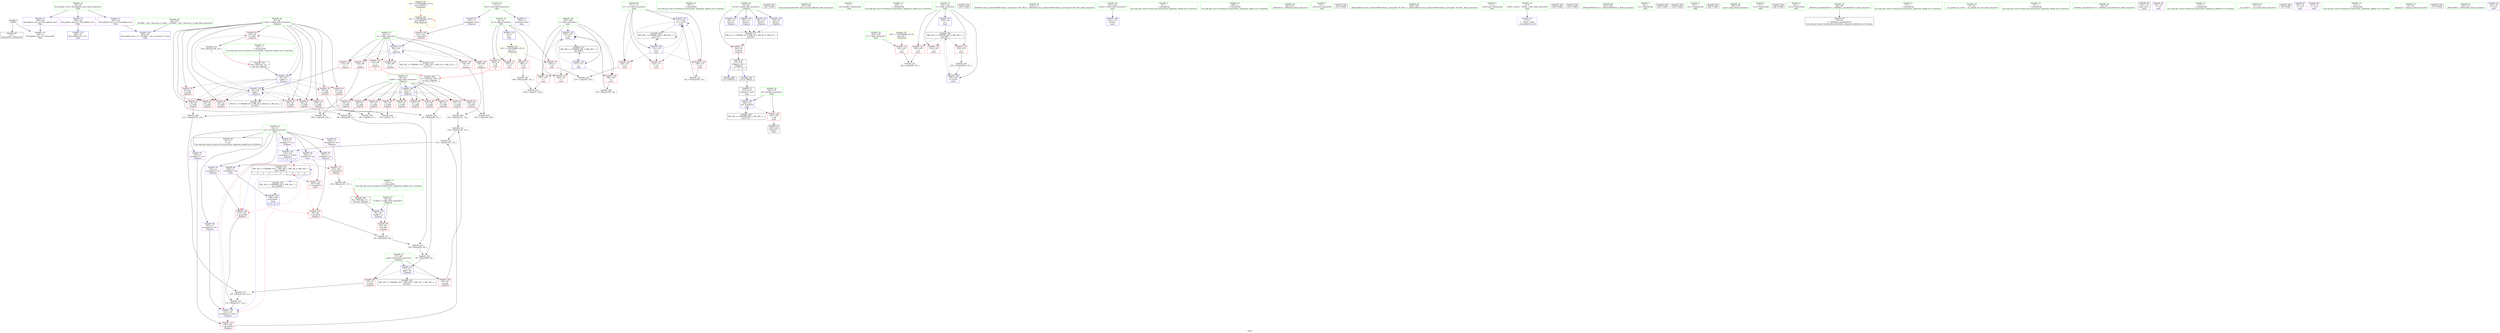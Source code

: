 digraph "SVFG" {
	label="SVFG";

	Node0x55d9a4ad8ac0 [shape=record,color=grey,label="{NodeID: 0\nNullPtr}"];
	Node0x55d9a4ad8ac0 -> Node0x55d9a4af7950[style=solid];
	Node0x55d9a4ad8ac0 -> Node0x55d9a4afcb30[style=solid];
	Node0x55d9a4af7210 [shape=record,color=red,label="{NodeID: 97\n131\<--63\n\<--r.addr\n_Z2goxxx\n}"];
	Node0x55d9a4af7210 -> Node0x55d9a4b02180[style=solid];
	Node0x55d9a4af4c30 [shape=record,color=green,label="{NodeID: 14\n201\<--1\n\<--dummyObj\nCan only get source location for instruction, argument, global var or function.}"];
	Node0x55d9a4af6d50 [shape=record,color=red,label="{NodeID: 111\n145\<--144\n\<--arrayidx19\n_Z2goxxx\n}"];
	Node0x55d9a4af6d50 -> Node0x55d9a4b02000[style=solid];
	Node0x55d9a4af5770 [shape=record,color=green,label="{NodeID: 28\n59\<--60\nretval\<--retval_field_insensitive\n_Z2goxxx\n}"];
	Node0x55d9a4af5770 -> Node0x55d9a4af9200[style=solid];
	Node0x55d9a4af5770 -> Node0x55d9a4afcea0[style=solid];
	Node0x55d9a4af5770 -> Node0x55d9a4afd110[style=solid];
	Node0x55d9a4af5770 -> Node0x55d9a4afd380[style=solid];
	Node0x55d9a4af5770 -> Node0x55d9a4afd520[style=solid];
	Node0x55d9a4b1faa0 [shape=record,color=black,label="{NodeID: 291\n184 = PHI()\n}"];
	Node0x55d9a4b02480 [shape=record,color=grey,label="{NodeID: 208\n197 = Binary(196, 141, )\n}"];
	Node0x55d9a4b02480 -> Node0x55d9a4afd860[style=solid];
	Node0x55d9a4afc930 [shape=record,color=blue,label="{NodeID: 125\n282\<--27\nllvm.global_ctors_0\<--\nGlob }"];
	Node0x55d9a4af6330 [shape=record,color=green,label="{NodeID: 42\n203\<--204\nllvm.memset.p0i8.i64\<--llvm.memset.p0i8.i64_field_insensitive\n}"];
	Node0x55d9a4b03980 [shape=record,color=grey,label="{NodeID: 222\n76 = cmp(74, 75, )\n}"];
	Node0x55d9a4afd520 [shape=record,color=blue,label="{NodeID: 139\n59\<--79\nretval\<--\n_Z2goxxx\n}"];
	Node0x55d9a4afd520 -> Node0x55d9a4b0c940[style=dashed];
	Node0x55d9a4af8060 [shape=record,color=purple,label="{NodeID: 56\n101\<--11\narrayidx4\<--best\n_Z2goxxx\n}"];
	Node0x55d9a4af8060 -> Node0x55d9a4af6ae0[style=solid];
	Node0x55d9a4af8bc0 [shape=record,color=purple,label="{NodeID: 70\n282\<--26\nllvm.global_ctors_0\<--llvm.global_ctors\nGlob }"];
	Node0x55d9a4af8bc0 -> Node0x55d9a4afc930[style=solid];
	Node0x55d9a4af97b0 [shape=record,color=red,label="{NodeID: 84\n120\<--61\n\<--l.addr\n_Z2goxxx\n}"];
	Node0x55d9a4af97b0 -> Node0x55d9a4b02600[style=solid];
	Node0x55d9a4adc770 [shape=record,color=green,label="{NodeID: 1\n7\<--1\n__dso_handle\<--dummyObj\nGlob }"];
	Node0x55d9a4af72e0 [shape=record,color=red,label="{NodeID: 98\n84\<--65\n\<--h.addr\n_Z2goxxx\n}"];
	Node0x55d9a4af72e0 -> Node0x55d9a4b03200[style=solid];
	Node0x55d9a4af4cc0 [shape=record,color=green,label="{NodeID: 15\n202\<--1\n\<--dummyObj\nCan only get source location for instruction, argument, global var or function.}"];
	Node0x55d9a4af6e20 [shape=record,color=red,label="{NodeID: 112\n181\<--163\n\<--T\nmain\n}"];
	Node0x55d9a4af6e20 -> Node0x55d9a4b03800[style=solid];
	Node0x55d9a4af5840 [shape=record,color=green,label="{NodeID: 29\n61\<--62\nl.addr\<--l.addr_field_insensitive\n_Z2goxxx\n}"];
	Node0x55d9a4af5840 -> Node0x55d9a4af92d0[style=solid];
	Node0x55d9a4af5840 -> Node0x55d9a4af93a0[style=solid];
	Node0x55d9a4af5840 -> Node0x55d9a4af9470[style=solid];
	Node0x55d9a4af5840 -> Node0x55d9a4af9540[style=solid];
	Node0x55d9a4af5840 -> Node0x55d9a4af9610[style=solid];
	Node0x55d9a4af5840 -> Node0x55d9a4af96e0[style=solid];
	Node0x55d9a4af5840 -> Node0x55d9a4af97b0[style=solid];
	Node0x55d9a4af5840 -> Node0x55d9a4af9880[style=solid];
	Node0x55d9a4af5840 -> Node0x55d9a4af9950[style=solid];
	Node0x55d9a4af5840 -> Node0x55d9a4af9a20[style=solid];
	Node0x55d9a4af5840 -> Node0x55d9a4afcc30[style=solid];
	Node0x55d9a4af5840 -> Node0x55d9a4afd450[style=solid];
	Node0x55d9a4b1fb70 [shape=record,color=black,label="{NodeID: 292\n194 = PHI()\n}"];
	Node0x55d9a4b02600 [shape=record,color=grey,label="{NodeID: 209\n121 = Binary(119, 120, )\n}"];
	Node0x55d9a4b02600 -> Node0x55d9a4b02f00[style=solid];
	Node0x55d9a4afca30 [shape=record,color=blue,label="{NodeID: 126\n283\<--28\nllvm.global_ctors_1\<--_GLOBAL__sub_I_marcina_2_0.cpp\nGlob }"];
	Node0x55d9a4af6430 [shape=record,color=green,label="{NodeID: 43\n216\<--217\n_ZStlsISt11char_traitsIcEERSt13basic_ostreamIcT_ES5_PKc\<--_ZStlsISt11char_traitsIcEERSt13basic_ostreamIcT_ES5_PKc_field_insensitive\n}"];
	Node0x55d9a4b03b00 [shape=record,color=grey,label="{NodeID: 223\n190 = cmp(187, 189, )\n}"];
	Node0x55d9a4afd5f0 [shape=record,color=blue,label="{NodeID: 140\n161\<--174\nretval\<--\nmain\n}"];
	Node0x55d9a4af8130 [shape=record,color=purple,label="{NodeID: 57\n193\<--11\narrayidx\<--best\nmain\n}"];
	Node0x55d9a4af8cc0 [shape=record,color=purple,label="{NodeID: 71\n283\<--26\nllvm.global_ctors_1\<--llvm.global_ctors\nGlob }"];
	Node0x55d9a4af8cc0 -> Node0x55d9a4afca30[style=solid];
	Node0x55d9a4af9880 [shape=record,color=red,label="{NodeID: 85\n124\<--61\n\<--l.addr\n_Z2goxxx\n}"];
	Node0x55d9a4ad9280 [shape=record,color=green,label="{NodeID: 2\n9\<--1\n\<--dummyObj\nCan only get source location for instruction, argument, global var or function.}"];
	Node0x55d9a4af73b0 [shape=record,color=red,label="{NodeID: 99\n118\<--67\n\<--spad\n_Z2goxxx\n}"];
	Node0x55d9a4af73b0 -> Node0x55d9a4b02f00[style=solid];
	Node0x55d9a4af4d50 [shape=record,color=green,label="{NodeID: 16\n208\<--1\n\<--dummyObj\nCan only get source location for instruction, argument, global var or function.}"];
	Node0x55d9a4af6ef0 [shape=record,color=red,label="{NodeID: 113\n180\<--165\n\<--t\nmain\n}"];
	Node0x55d9a4af6ef0 -> Node0x55d9a4b03800[style=solid];
	Node0x55d9a4af5910 [shape=record,color=green,label="{NodeID: 30\n63\<--64\nr.addr\<--r.addr_field_insensitive\n_Z2goxxx\n}"];
	Node0x55d9a4af5910 -> Node0x55d9a4af9af0[style=solid];
	Node0x55d9a4af5910 -> Node0x55d9a4af9bc0[style=solid];
	Node0x55d9a4af5910 -> Node0x55d9a4af9c90[style=solid];
	Node0x55d9a4af5910 -> Node0x55d9a4af9d60[style=solid];
	Node0x55d9a4af5910 -> Node0x55d9a4af9e30[style=solid];
	Node0x55d9a4af5910 -> Node0x55d9a4af9f00[style=solid];
	Node0x55d9a4af5910 -> Node0x55d9a4af9fd0[style=solid];
	Node0x55d9a4af5910 -> Node0x55d9a4afa0a0[style=solid];
	Node0x55d9a4af5910 -> Node0x55d9a4af7140[style=solid];
	Node0x55d9a4af5910 -> Node0x55d9a4af7210[style=solid];
	Node0x55d9a4af5910 -> Node0x55d9a4afcd00[style=solid];
	Node0x55d9a4b1fc70 [shape=record,color=black,label="{NodeID: 293\n210 = PHI(55, )\n}"];
	Node0x55d9a4b1fc70 -> Node0x55d9a4af7df0[style=solid];
	Node0x55d9a4b02780 [shape=record,color=grey,label="{NodeID: 210\n134 = Binary(130, 133, )\n}"];
	Node0x55d9a4b02780 -> Node0x55d9a4b02900[style=solid];
	Node0x55d9a4afcb30 [shape=record,color=blue, style = dotted,label="{NodeID: 127\n284\<--3\nllvm.global_ctors_2\<--dummyVal\nGlob }"];
	Node0x55d9a4af6530 [shape=record,color=green,label="{NodeID: 44\n220\<--221\n_ZNSolsEx\<--_ZNSolsEx_field_insensitive\n}"];
	Node0x55d9a4b03c80 [shape=record,color=grey,label="{NodeID: 224\n110 = cmp(108, 109, )\n}"];
	Node0x55d9a4afd6c0 [shape=record,color=blue,label="{NodeID: 141\n165\<--141\nt\<--\nmain\n}"];
	Node0x55d9a4afd6c0 -> Node0x55d9a4b0b040[style=dashed];
	Node0x55d9a4af8200 [shape=record,color=purple,label="{NodeID: 58\n82\<--13\narrayidx\<--res\n_Z2goxxx\n}"];
	Node0x55d9a4af8200 -> Node0x55d9a4af6a10[style=solid];
	Node0x55d9a4af8dc0 [shape=record,color=purple,label="{NodeID: 72\n284\<--26\nllvm.global_ctors_2\<--llvm.global_ctors\nGlob }"];
	Node0x55d9a4af8dc0 -> Node0x55d9a4afcb30[style=solid];
	Node0x55d9a4af9950 [shape=record,color=red,label="{NodeID: 86\n139\<--61\n\<--l.addr\n_Z2goxxx\n}"];
	Node0x55d9a4af9950 -> Node0x55d9a4b03080[style=solid];
	Node0x55d9a4ad91c0 [shape=record,color=green,label="{NodeID: 3\n16\<--1\n_ZSt3cin\<--dummyObj\nGlob }"];
	Node0x55d9a4af7480 [shape=record,color=red,label="{NodeID: 100\n130\<--67\n\<--spad\n_Z2goxxx\n}"];
	Node0x55d9a4af7480 -> Node0x55d9a4b02780[style=solid];
	Node0x55d9a4af4e20 [shape=record,color=green,label="{NodeID: 17\n211\<--1\n\<--dummyObj\nCan only get source location for instruction, argument, global var or function.|{<s0>8}}"];
	Node0x55d9a4af4e20:s0 -> Node0x55d9a4b1f070[style=solid,color=red];
	Node0x55d9a4af6fc0 [shape=record,color=red,label="{NodeID: 114\n218\<--165\n\<--t\nmain\n}"];
	Node0x55d9a4af59e0 [shape=record,color=green,label="{NodeID: 31\n65\<--66\nh.addr\<--h.addr_field_insensitive\n_Z2goxxx\n}"];
	Node0x55d9a4af59e0 -> Node0x55d9a4af72e0[style=solid];
	Node0x55d9a4af59e0 -> Node0x55d9a4afcdd0[style=solid];
	Node0x55d9a4b1ff90 [shape=record,color=black,label="{NodeID: 294\n215 = PHI()\n}"];
	Node0x55d9a4b02900 [shape=record,color=grey,label="{NodeID: 211\n135 = Binary(129, 134, )\n}"];
	Node0x55d9a4b02900 -> Node0x55d9a4afd2b0[style=solid];
	Node0x55d9a4afcc30 [shape=record,color=blue,label="{NodeID: 128\n61\<--56\nl.addr\<--l\n_Z2goxxx\n}"];
	Node0x55d9a4afcc30 -> Node0x55d9a4af92d0[style=dashed];
	Node0x55d9a4afcc30 -> Node0x55d9a4af93a0[style=dashed];
	Node0x55d9a4afcc30 -> Node0x55d9a4af9470[style=dashed];
	Node0x55d9a4afcc30 -> Node0x55d9a4af9540[style=dashed];
	Node0x55d9a4afcc30 -> Node0x55d9a4af9610[style=dashed];
	Node0x55d9a4afcc30 -> Node0x55d9a4af96e0[style=dashed];
	Node0x55d9a4afcc30 -> Node0x55d9a4af97b0[style=dashed];
	Node0x55d9a4afcc30 -> Node0x55d9a4af9880[style=dashed];
	Node0x55d9a4afcc30 -> Node0x55d9a4af9950[style=dashed];
	Node0x55d9a4afcc30 -> Node0x55d9a4af9a20[style=dashed];
	Node0x55d9a4afcc30 -> Node0x55d9a4afd450[style=dashed];
	Node0x55d9a4afcc30 -> Node0x55d9a4b0ce40[style=dashed];
	Node0x55d9a4af6630 [shape=record,color=green,label="{NodeID: 45\n249\<--250\n_ZSt4endlIcSt11char_traitsIcEERSt13basic_ostreamIT_T0_ES6_\<--_ZSt4endlIcSt11char_traitsIcEERSt13basic_ostreamIT_T0_ES6__field_insensitive\n}"];
	Node0x55d9a4afd790 [shape=record,color=blue,label="{NodeID: 142\n167\<--141\ni\<--\nmain\n}"];
	Node0x55d9a4afd790 -> Node0x55d9a4afc220[style=dashed];
	Node0x55d9a4afd790 -> Node0x55d9a4afc2b0[style=dashed];
	Node0x55d9a4afd790 -> Node0x55d9a4afc380[style=dashed];
	Node0x55d9a4afd790 -> Node0x55d9a4afd860[style=dashed];
	Node0x55d9a4afd790 -> Node0x55d9a4b0b540[style=dashed];
	Node0x55d9a4af82d0 [shape=record,color=purple,label="{NodeID: 59\n116\<--13\narrayidx9\<--res\n_Z2goxxx\n}"];
	Node0x55d9a4af82d0 -> Node0x55d9a4af6bb0[style=solid];
	Node0x55d9a4af8ec0 [shape=record,color=red,label="{NodeID: 73\n188\<--8\n\<--N\nmain\n}"];
	Node0x55d9a4af8ec0 -> Node0x55d9a4b02300[style=solid];
	Node0x55d9a4b11840 [shape=record,color=yellow,style=double,label="{NodeID: 253\n14V_1 = ENCHI(MR_14V_0)\npts\{120000 \}\nFun[main]|{<s0>8}}"];
	Node0x55d9a4b11840:s0 -> Node0x55d9a4b10ac0[style=dashed,color=red];
	Node0x55d9a4af9a20 [shape=record,color=red,label="{NodeID: 87\n143\<--61\n\<--l.addr\n_Z2goxxx\n}"];
	Node0x55d9a4ad90d0 [shape=record,color=green,label="{NodeID: 4\n17\<--1\n_ZSt4cout\<--dummyObj\nGlob }"];
	Node0x55d9a4af7550 [shape=record,color=red,label="{NodeID: 101\n104\<--69\n\<--x\n_Z2goxxx\n}"];
	Node0x55d9a4af7550 -> Node0x55d9a4b03380[style=solid];
	Node0x55d9a4af4ef0 [shape=record,color=green,label="{NodeID: 18\n4\<--6\n_ZStL8__ioinit\<--_ZStL8__ioinit_field_insensitive\nGlob }"];
	Node0x55d9a4af4ef0 -> Node0x55d9a4af7f90[style=solid];
	Node0x55d9a4b1e870 [shape=record,color=black,label="{NodeID: 281\n236 = PHI()\n}"];
	Node0x55d9a4afc190 [shape=record,color=red,label="{NodeID: 115\n254\<--165\n\<--t\nmain\n}"];
	Node0x55d9a4afc190 -> Node0x55d9a4afb060[style=solid];
	Node0x55d9a4af5ab0 [shape=record,color=green,label="{NodeID: 32\n67\<--68\nspad\<--spad_field_insensitive\n_Z2goxxx\n}"];
	Node0x55d9a4af5ab0 -> Node0x55d9a4af73b0[style=solid];
	Node0x55d9a4af5ab0 -> Node0x55d9a4af7480[style=solid];
	Node0x55d9a4af5ab0 -> Node0x55d9a4afcf70[style=solid];
	Node0x55d9a4b20060 [shape=record,color=black,label="{NodeID: 295\n219 = PHI()\n}"];
	Node0x55d9a4b02a80 [shape=record,color=grey,label="{NodeID: 212\n89 = Binary(85, 88, )\n}"];
	Node0x55d9a4b02a80 -> Node0x55d9a4afaee0[style=solid];
	Node0x55d9a4afcd00 [shape=record,color=blue,label="{NodeID: 129\n63\<--57\nr.addr\<--r\n_Z2goxxx\n}"];
	Node0x55d9a4afcd00 -> Node0x55d9a4af9af0[style=dashed];
	Node0x55d9a4afcd00 -> Node0x55d9a4af9bc0[style=dashed];
	Node0x55d9a4afcd00 -> Node0x55d9a4af9c90[style=dashed];
	Node0x55d9a4afcd00 -> Node0x55d9a4af9d60[style=dashed];
	Node0x55d9a4afcd00 -> Node0x55d9a4af9e30[style=dashed];
	Node0x55d9a4afcd00 -> Node0x55d9a4af9f00[style=dashed];
	Node0x55d9a4afcd00 -> Node0x55d9a4af9fd0[style=dashed];
	Node0x55d9a4afcd00 -> Node0x55d9a4afa0a0[style=dashed];
	Node0x55d9a4afcd00 -> Node0x55d9a4af7140[style=dashed];
	Node0x55d9a4afcd00 -> Node0x55d9a4af7210[style=dashed];
	Node0x55d9a4af6730 [shape=record,color=green,label="{NodeID: 46\n251\<--252\n_ZNSolsEPFRSoS_E\<--_ZNSolsEPFRSoS_E_field_insensitive\n}"];
	Node0x55d9a4b0b040 [shape=record,color=black,label="{NodeID: 226\nMR_24V_3 = PHI(MR_24V_4, MR_24V_2, )\npts\{166 \}\n}"];
	Node0x55d9a4b0b040 -> Node0x55d9a4af6ef0[style=dashed];
	Node0x55d9a4b0b040 -> Node0x55d9a4af6fc0[style=dashed];
	Node0x55d9a4b0b040 -> Node0x55d9a4afc190[style=dashed];
	Node0x55d9a4b0b040 -> Node0x55d9a4afdc70[style=dashed];
	Node0x55d9a4afd860 [shape=record,color=blue,label="{NodeID: 143\n167\<--197\ni\<--inc\nmain\n}"];
	Node0x55d9a4afd860 -> Node0x55d9a4afc220[style=dashed];
	Node0x55d9a4afd860 -> Node0x55d9a4afc2b0[style=dashed];
	Node0x55d9a4afd860 -> Node0x55d9a4afc380[style=dashed];
	Node0x55d9a4afd860 -> Node0x55d9a4afd860[style=dashed];
	Node0x55d9a4afd860 -> Node0x55d9a4b0b540[style=dashed];
	Node0x55d9a4af83a0 [shape=record,color=purple,label="{NodeID: 60\n125\<--13\narrayidx12\<--res\n_Z2goxxx\n}"];
	Node0x55d9a4af83a0 -> Node0x55d9a4afd1e0[style=solid];
	Node0x55d9a4af8f90 [shape=record,color=red,label="{NodeID: 74\n205\<--8\n\<--N\nmain\n}"];
	Node0x55d9a4af9af0 [shape=record,color=red,label="{NodeID: 88\n74\<--63\n\<--r.addr\n_Z2goxxx\n}"];
	Node0x55d9a4af9af0 -> Node0x55d9a4b03980[style=solid];
	Node0x55d9a4aef0f0 [shape=record,color=green,label="{NodeID: 5\n18\<--1\n.str\<--dummyObj\nGlob }"];
	Node0x55d9a4af7620 [shape=record,color=red,label="{NodeID: 102\n108\<--69\n\<--x\n_Z2goxxx\n}"];
	Node0x55d9a4af7620 -> Node0x55d9a4b03c80[style=solid];
	Node0x55d9a4af4fc0 [shape=record,color=green,label="{NodeID: 19\n8\<--10\nN\<--N_field_insensitive\nGlob }"];
	Node0x55d9a4af4fc0 -> Node0x55d9a4af8ec0[style=solid];
	Node0x55d9a4af4fc0 -> Node0x55d9a4af8f90[style=solid];
	Node0x55d9a4af4fc0 -> Node0x55d9a4af9060[style=solid];
	Node0x55d9a4af4fc0 -> Node0x55d9a4af9130[style=solid];
	Node0x55d9a4af4fc0 -> Node0x55d9a4afc860[style=solid];
	Node0x55d9a4b1e9d0 [shape=record,color=black,label="{NodeID: 282\n238 = PHI()\n}"];
	Node0x55d9a4afc220 [shape=record,color=red,label="{NodeID: 116\n187\<--167\n\<--i\nmain\n}"];
	Node0x55d9a4afc220 -> Node0x55d9a4b03b00[style=solid];
	Node0x55d9a4af5b80 [shape=record,color=green,label="{NodeID: 33\n69\<--70\nx\<--x_field_insensitive\n_Z2goxxx\n}"];
	Node0x55d9a4af5b80 -> Node0x55d9a4af7550[style=solid];
	Node0x55d9a4af5b80 -> Node0x55d9a4af7620[style=solid];
	Node0x55d9a4af5b80 -> Node0x55d9a4af76f0[style=solid];
	Node0x55d9a4af5b80 -> Node0x55d9a4af77c0[style=solid];
	Node0x55d9a4af5b80 -> Node0x55d9a4af7890[style=solid];
	Node0x55d9a4af5b80 -> Node0x55d9a4af6940[style=solid];
	Node0x55d9a4af5b80 -> Node0x55d9a4afd040[style=solid];
	Node0x55d9a4b20130 [shape=record,color=black,label="{NodeID: 296\n223 = PHI()\n}"];
	Node0x55d9a4b02c00 [shape=record,color=grey,label="{NodeID: 213\n123 = Binary(117, 122, )\n}"];
	Node0x55d9a4b02c00 -> Node0x55d9a4afd1e0[style=solid];
	Node0x55d9a4afcdd0 [shape=record,color=blue,label="{NodeID: 130\n65\<--58\nh.addr\<--h\n_Z2goxxx\n}"];
	Node0x55d9a4afcdd0 -> Node0x55d9a4af72e0[style=dashed];
	Node0x55d9a4af6830 [shape=record,color=green,label="{NodeID: 47\n28\<--278\n_GLOBAL__sub_I_marcina_2_0.cpp\<--_GLOBAL__sub_I_marcina_2_0.cpp_field_insensitive\n}"];
	Node0x55d9a4af6830 -> Node0x55d9a4afca30[style=solid];
	Node0x55d9a4b0b540 [shape=record,color=black,label="{NodeID: 227\nMR_26V_2 = PHI(MR_26V_4, MR_26V_1, )\npts\{168 \}\n}"];
	Node0x55d9a4b0b540 -> Node0x55d9a4afd790[style=dashed];
	Node0x55d9a4afd930 [shape=record,color=blue,label="{NodeID: 144\n206\<--208\narrayidx6\<--\nmain\n|{<s0>8|<s1>8|<s2>8|<s3>8}}"];
	Node0x55d9a4afd930:s0 -> Node0x55d9a4af6a10[style=dashed,color=red];
	Node0x55d9a4afd930:s1 -> Node0x55d9a4af6bb0[style=dashed,color=red];
	Node0x55d9a4afd930:s2 -> Node0x55d9a4afd1e0[style=dashed,color=red];
	Node0x55d9a4afd930:s3 -> Node0x55d9a4b0dd40[style=dashed,color=red];
	Node0x55d9a4af8470 [shape=record,color=purple,label="{NodeID: 61\n128\<--13\narrayidx13\<--res\n_Z2goxxx\n}"];
	Node0x55d9a4af8470 -> Node0x55d9a4af6c80[style=solid];
	Node0x55d9a4af9060 [shape=record,color=red,label="{NodeID: 75\n209\<--8\n\<--N\nmain\n|{<s0>8}}"];
	Node0x55d9a4af9060:s0 -> Node0x55d9a4b1eef0[style=solid,color=red];
	Node0x55d9a4b11a00 [shape=record,color=yellow,style=double,label="{NodeID: 255\n18V_1 = ENCHI(MR_18V_0)\npts\{10 \}\nFun[main]}"];
	Node0x55d9a4b11a00 -> Node0x55d9a4af8ec0[style=dashed];
	Node0x55d9a4b11a00 -> Node0x55d9a4af8f90[style=dashed];
	Node0x55d9a4b11a00 -> Node0x55d9a4af9060[style=dashed];
	Node0x55d9a4b11a00 -> Node0x55d9a4af9130[style=dashed];
	Node0x55d9a4af9bc0 [shape=record,color=red,label="{NodeID: 89\n81\<--63\n\<--r.addr\n_Z2goxxx\n}"];
	Node0x55d9a4ad8d90 [shape=record,color=green,label="{NodeID: 6\n20\<--1\n.str.1\<--dummyObj\nGlob }"];
	Node0x55d9a4af76f0 [shape=record,color=red,label="{NodeID: 103\n132\<--69\n\<--x\n_Z2goxxx\n}"];
	Node0x55d9a4af76f0 -> Node0x55d9a4b02180[style=solid];
	Node0x55d9a4af5090 [shape=record,color=green,label="{NodeID: 20\n11\<--12\nbest\<--best_field_insensitive\nGlob }"];
	Node0x55d9a4af5090 -> Node0x55d9a4af8060[style=solid];
	Node0x55d9a4af5090 -> Node0x55d9a4af8130[style=solid];
	Node0x55d9a4b1eaa0 [shape=record,color=black,label="{NodeID: 283\n246 = PHI()\n}"];
	Node0x55d9a4afc2b0 [shape=record,color=red,label="{NodeID: 117\n192\<--167\n\<--i\nmain\n}"];
	Node0x55d9a4af5c50 [shape=record,color=green,label="{NodeID: 34\n158\<--159\nmain\<--main_field_insensitive\n}"];
	Node0x55d9a4b02d80 [shape=record,color=grey,label="{NodeID: 214\n92 = Binary(90, 91, )\n}"];
	Node0x55d9a4b02d80 -> Node0x55d9a4afaee0[style=solid];
	Node0x55d9a4afcea0 [shape=record,color=blue,label="{NodeID: 131\n59\<--79\nretval\<--\n_Z2goxxx\n}"];
	Node0x55d9a4afcea0 -> Node0x55d9a4b0c940[style=dashed];
	Node0x55d9a4af7950 [shape=record,color=black,label="{NodeID: 48\n2\<--3\ndummyVal\<--dummyVal\n}"];
	Node0x55d9a4b0ba40 [shape=record,color=black,label="{NodeID: 228\nMR_28V_2 = PHI(MR_28V_3, MR_28V_1, )\npts\{170 \}\n}"];
	Node0x55d9a4b0ba40 -> Node0x55d9a4afda00[style=dashed];
	Node0x55d9a4afda00 [shape=record,color=blue,label="{NodeID: 145\n169\<--212\nok\<--frombool\nmain\n}"];
	Node0x55d9a4afda00 -> Node0x55d9a4afc450[style=dashed];
	Node0x55d9a4afda00 -> Node0x55d9a4b0ba40[style=dashed];
	Node0x55d9a4af8540 [shape=record,color=purple,label="{NodeID: 62\n137\<--13\narrayidx17\<--res\n_Z2goxxx\n}"];
	Node0x55d9a4af8540 -> Node0x55d9a4afd2b0[style=solid];
	Node0x55d9a4af9130 [shape=record,color=red,label="{NodeID: 76\n230\<--8\n\<--N\nmain\n}"];
	Node0x55d9a4af9130 -> Node0x55d9a4b03680[style=solid];
	Node0x55d9a4af9c90 [shape=record,color=red,label="{NodeID: 90\n86\<--63\n\<--r.addr\n_Z2goxxx\n}"];
	Node0x55d9a4af9c90 -> Node0x55d9a4b01e80[style=solid];
	Node0x55d9a4ad8f80 [shape=record,color=green,label="{NodeID: 7\n22\<--1\n.str.2\<--dummyObj\nGlob }"];
	Node0x55d9a4af77c0 [shape=record,color=red,label="{NodeID: 104\n136\<--69\n\<--x\n_Z2goxxx\n}"];
	Node0x55d9a4af5160 [shape=record,color=green,label="{NodeID: 21\n13\<--15\nres\<--res_field_insensitive\nGlob }"];
	Node0x55d9a4af5160 -> Node0x55d9a4af7a50[style=solid];
	Node0x55d9a4af5160 -> Node0x55d9a4af8200[style=solid];
	Node0x55d9a4af5160 -> Node0x55d9a4af82d0[style=solid];
	Node0x55d9a4af5160 -> Node0x55d9a4af83a0[style=solid];
	Node0x55d9a4af5160 -> Node0x55d9a4af8470[style=solid];
	Node0x55d9a4af5160 -> Node0x55d9a4af8540[style=solid];
	Node0x55d9a4af5160 -> Node0x55d9a4af8610[style=solid];
	Node0x55d9a4af5160 -> Node0x55d9a4af86e0[style=solid];
	Node0x55d9a4af5160 -> Node0x55d9a4af87b0[style=solid];
	Node0x55d9a4b1eb70 [shape=record,color=black,label="{NodeID: 284\n248 = PHI()\n}"];
	Node0x55d9a4afad60 [shape=record,color=grey,label="{NodeID: 201\n241 = Binary(240, 141, )\n}"];
	Node0x55d9a4afad60 -> Node0x55d9a4afdba0[style=solid];
	Node0x55d9a4afc380 [shape=record,color=red,label="{NodeID: 118\n196\<--167\n\<--i\nmain\n}"];
	Node0x55d9a4afc380 -> Node0x55d9a4b02480[style=solid];
	Node0x55d9a4af5d50 [shape=record,color=green,label="{NodeID: 35\n161\<--162\nretval\<--retval_field_insensitive\nmain\n}"];
	Node0x55d9a4af5d50 -> Node0x55d9a4afd5f0[style=solid];
	Node0x55d9a4b02f00 [shape=record,color=grey,label="{NodeID: 215\n122 = Binary(118, 121, )\n}"];
	Node0x55d9a4b02f00 -> Node0x55d9a4b02c00[style=solid];
	Node0x55d9a4afcf70 [shape=record,color=blue,label="{NodeID: 132\n67\<--93\nspad\<--div\n_Z2goxxx\n}"];
	Node0x55d9a4afcf70 -> Node0x55d9a4af73b0[style=dashed];
	Node0x55d9a4afcf70 -> Node0x55d9a4af7480[style=dashed];
	Node0x55d9a4afcf70 -> Node0x55d9a4b0d340[style=dashed];
	Node0x55d9a4af7a50 [shape=record,color=black,label="{NodeID: 49\n14\<--13\n\<--res\nCan only get source location for instruction, argument, global var or function.}"];
	Node0x55d9a4b0bf40 [shape=record,color=black,label="{NodeID: 229\nMR_30V_2 = PHI(MR_30V_6, MR_30V_1, )\npts\{172 \}\n}"];
	Node0x55d9a4b0bf40 -> Node0x55d9a4afdad0[style=dashed];
	Node0x55d9a4b0bf40 -> Node0x55d9a4b0bf40[style=dashed];
	Node0x55d9a4afdad0 [shape=record,color=blue,label="{NodeID: 146\n171\<--141\ni11\<--\nmain\n}"];
	Node0x55d9a4afdad0 -> Node0x55d9a4afc520[style=dashed];
	Node0x55d9a4afdad0 -> Node0x55d9a4afc5f0[style=dashed];
	Node0x55d9a4afdad0 -> Node0x55d9a4afc6c0[style=dashed];
	Node0x55d9a4afdad0 -> Node0x55d9a4afdba0[style=dashed];
	Node0x55d9a4afdad0 -> Node0x55d9a4b0bf40[style=dashed];
	Node0x55d9a4af8610 [shape=record,color=purple,label="{NodeID: 63\n144\<--13\narrayidx19\<--res\n_Z2goxxx\n}"];
	Node0x55d9a4af8610 -> Node0x55d9a4af6d50[style=solid];
	Node0x55d9a4af9200 [shape=record,color=red,label="{NodeID: 77\n156\<--59\n\<--retval\n_Z2goxxx\n}"];
	Node0x55d9a4af9200 -> Node0x55d9a4af7c50[style=solid];
	Node0x55d9a4b11bf0 [shape=record,color=yellow,style=double,label="{NodeID: 257\n22V_1 = ENCHI(MR_22V_0)\npts\{164 \}\nFun[main]}"];
	Node0x55d9a4b11bf0 -> Node0x55d9a4af6e20[style=dashed];
	Node0x55d9a4af9d60 [shape=record,color=red,label="{NodeID: 91\n90\<--63\n\<--r.addr\n_Z2goxxx\n}"];
	Node0x55d9a4af9d60 -> Node0x55d9a4b02d80[style=solid];
	Node0x55d9a4af0240 [shape=record,color=green,label="{NodeID: 8\n24\<--1\n.str.3\<--dummyObj\nGlob }"];
	Node0x55d9a4af7890 [shape=record,color=red,label="{NodeID: 105\n142\<--69\n\<--x\n_Z2goxxx\n|{<s0>3}}"];
	Node0x55d9a4af7890:s0 -> Node0x55d9a4b1eef0[style=solid,color=red];
	Node0x55d9a4af5230 [shape=record,color=green,label="{NodeID: 22\n26\<--30\nllvm.global_ctors\<--llvm.global_ctors_field_insensitive\nGlob }"];
	Node0x55d9a4af5230 -> Node0x55d9a4af8bc0[style=solid];
	Node0x55d9a4af5230 -> Node0x55d9a4af8cc0[style=solid];
	Node0x55d9a4af5230 -> Node0x55d9a4af8dc0[style=solid];
	Node0x55d9a4b1ec70 [shape=record,color=black,label="{NodeID: 285\n56 = PHI(140, 141, )\n0th arg _Z2goxxx }"];
	Node0x55d9a4b1ec70 -> Node0x55d9a4afcc30[style=solid];
	Node0x55d9a4afaee0 [shape=record,color=grey,label="{NodeID: 202\n93 = Binary(89, 92, )\n}"];
	Node0x55d9a4afaee0 -> Node0x55d9a4afcf70[style=solid];
	Node0x55d9a4afc450 [shape=record,color=red,label="{NodeID: 119\n224\<--169\n\<--ok\nmain\n}"];
	Node0x55d9a4afc450 -> Node0x55d9a4af7ec0[style=solid];
	Node0x55d9a4af5e20 [shape=record,color=green,label="{NodeID: 36\n163\<--164\nT\<--T_field_insensitive\nmain\n}"];
	Node0x55d9a4af5e20 -> Node0x55d9a4af6e20[style=solid];
	Node0x55d9a4b03080 [shape=record,color=grey,label="{NodeID: 216\n140 = Binary(139, 141, )\n|{<s0>3}}"];
	Node0x55d9a4b03080:s0 -> Node0x55d9a4b1ec70[style=solid,color=red];
	Node0x55d9a4afd040 [shape=record,color=blue,label="{NodeID: 133\n69\<--102\nx\<--\n_Z2goxxx\n}"];
	Node0x55d9a4afd040 -> Node0x55d9a4af7550[style=dashed];
	Node0x55d9a4afd040 -> Node0x55d9a4af7620[style=dashed];
	Node0x55d9a4afd040 -> Node0x55d9a4af76f0[style=dashed];
	Node0x55d9a4afd040 -> Node0x55d9a4af77c0[style=dashed];
	Node0x55d9a4afd040 -> Node0x55d9a4af7890[style=dashed];
	Node0x55d9a4afd040 -> Node0x55d9a4af6940[style=dashed];
	Node0x55d9a4afd040 -> Node0x55d9a4afd040[style=dashed];
	Node0x55d9a4afd040 -> Node0x55d9a4b0d840[style=dashed];
	Node0x55d9a4af7b50 [shape=record,color=black,label="{NodeID: 50\n39\<--40\n\<--_ZNSt8ios_base4InitD1Ev\nCan only get source location for instruction, argument, global var or function.}"];
	Node0x55d9a4b0c440 [shape=record,color=black,label="{NodeID: 230\nMR_16V_2 = PHI(MR_16V_4, MR_16V_1, )\npts\{150000 \}\n}"];
	Node0x55d9a4b0c440 -> Node0x55d9a4afd930[style=dashed];
	Node0x55d9a4afdba0 [shape=record,color=blue,label="{NodeID: 147\n171\<--241\ni11\<--inc19\nmain\n}"];
	Node0x55d9a4afdba0 -> Node0x55d9a4afc520[style=dashed];
	Node0x55d9a4afdba0 -> Node0x55d9a4afc5f0[style=dashed];
	Node0x55d9a4afdba0 -> Node0x55d9a4afc6c0[style=dashed];
	Node0x55d9a4afdba0 -> Node0x55d9a4afdba0[style=dashed];
	Node0x55d9a4afdba0 -> Node0x55d9a4b0bf40[style=dashed];
	Node0x55d9a4af86e0 [shape=record,color=purple,label="{NodeID: 64\n206\<--13\narrayidx6\<--res\nmain\n}"];
	Node0x55d9a4af86e0 -> Node0x55d9a4afd930[style=solid];
	Node0x55d9a4af92d0 [shape=record,color=red,label="{NodeID: 78\n75\<--61\n\<--l.addr\n_Z2goxxx\n}"];
	Node0x55d9a4af92d0 -> Node0x55d9a4b03980[style=solid];
	Node0x55d9a4af9e30 [shape=record,color=red,label="{NodeID: 92\n97\<--63\n\<--r.addr\n_Z2goxxx\n}"];
	Node0x55d9a4af9e30 -> Node0x55d9a4b03500[style=solid];
	Node0x55d9a4ad9340 [shape=record,color=green,label="{NodeID: 9\n27\<--1\n\<--dummyObj\nCan only get source location for instruction, argument, global var or function.}"];
	Node0x55d9a4af6940 [shape=record,color=red,label="{NodeID: 106\n151\<--69\n\<--x\n_Z2goxxx\n}"];
	Node0x55d9a4af6940 -> Node0x55d9a4afd450[style=solid];
	Node0x55d9a4af5300 [shape=record,color=green,label="{NodeID: 23\n31\<--32\n__cxx_global_var_init\<--__cxx_global_var_init_field_insensitive\n}"];
	Node0x55d9a4b1eef0 [shape=record,color=black,label="{NodeID: 286\n57 = PHI(142, 209, )\n1st arg _Z2goxxx }"];
	Node0x55d9a4b1eef0 -> Node0x55d9a4afcd00[style=solid];
	Node0x55d9a4afb060 [shape=record,color=grey,label="{NodeID: 203\n255 = Binary(254, 141, )\n}"];
	Node0x55d9a4afb060 -> Node0x55d9a4afdc70[style=solid];
	Node0x55d9a4afc520 [shape=record,color=red,label="{NodeID: 120\n229\<--171\n\<--i11\nmain\n}"];
	Node0x55d9a4afc520 -> Node0x55d9a4b03680[style=solid];
	Node0x55d9a4af5ef0 [shape=record,color=green,label="{NodeID: 37\n165\<--166\nt\<--t_field_insensitive\nmain\n}"];
	Node0x55d9a4af5ef0 -> Node0x55d9a4af6ef0[style=solid];
	Node0x55d9a4af5ef0 -> Node0x55d9a4af6fc0[style=solid];
	Node0x55d9a4af5ef0 -> Node0x55d9a4afc190[style=solid];
	Node0x55d9a4af5ef0 -> Node0x55d9a4afd6c0[style=solid];
	Node0x55d9a4af5ef0 -> Node0x55d9a4afdc70[style=solid];
	Node0x55d9a4b03200 [shape=record,color=grey,label="{NodeID: 217\n85 = Binary(83, 84, )\n}"];
	Node0x55d9a4b03200 -> Node0x55d9a4b02a80[style=solid];
	Node0x55d9a4afd110 [shape=record,color=blue,label="{NodeID: 134\n59\<--113\nretval\<--\n_Z2goxxx\n}"];
	Node0x55d9a4afd110 -> Node0x55d9a4b0c940[style=dashed];
	Node0x55d9a4af7c50 [shape=record,color=black,label="{NodeID: 51\n55\<--156\n_Z2goxxx_ret\<--\n_Z2goxxx\n|{<s0>3|<s1>8}}"];
	Node0x55d9a4af7c50:s0 -> Node0x55d9a4b1f830[style=solid,color=blue];
	Node0x55d9a4af7c50:s1 -> Node0x55d9a4b1fc70[style=solid,color=blue];
	Node0x55d9a4b0c940 [shape=record,color=black,label="{NodeID: 231\nMR_2V_3 = PHI(MR_2V_6, MR_2V_4, MR_2V_5, MR_2V_2, )\npts\{60 \}\n}"];
	Node0x55d9a4b0c940 -> Node0x55d9a4af9200[style=dashed];
	Node0x55d9a4afdc70 [shape=record,color=blue,label="{NodeID: 148\n165\<--255\nt\<--inc24\nmain\n}"];
	Node0x55d9a4afdc70 -> Node0x55d9a4b0b040[style=dashed];
	Node0x55d9a4af87b0 [shape=record,color=purple,label="{NodeID: 65\n234\<--13\narrayidx15\<--res\nmain\n}"];
	Node0x55d9a4af87b0 -> Node0x55d9a4afc790[style=solid];
	Node0x55d9a4af93a0 [shape=record,color=red,label="{NodeID: 79\n87\<--61\n\<--l.addr\n_Z2goxxx\n}"];
	Node0x55d9a4af93a0 -> Node0x55d9a4b01e80[style=solid];
	Node0x55d9a4af9f00 [shape=record,color=red,label="{NodeID: 93\n109\<--63\n\<--r.addr\n_Z2goxxx\n}"];
	Node0x55d9a4af9f00 -> Node0x55d9a4b03c80[style=solid];
	Node0x55d9a4ad93d0 [shape=record,color=green,label="{NodeID: 10\n79\<--1\n\<--dummyObj\nCan only get source location for instruction, argument, global var or function.}"];
	Node0x55d9a4af6a10 [shape=record,color=red,label="{NodeID: 107\n83\<--82\n\<--arrayidx\n_Z2goxxx\n}"];
	Node0x55d9a4af6a10 -> Node0x55d9a4b03200[style=solid];
	Node0x55d9a4af53d0 [shape=record,color=green,label="{NodeID: 24\n35\<--36\n_ZNSt8ios_base4InitC1Ev\<--_ZNSt8ios_base4InitC1Ev_field_insensitive\n}"];
	Node0x55d9a4b1f070 [shape=record,color=black,label="{NodeID: 287\n58 = PHI(146, 211, )\n2nd arg _Z2goxxx }"];
	Node0x55d9a4b1f070 -> Node0x55d9a4afcdd0[style=solid];
	Node0x55d9a4b01e80 [shape=record,color=grey,label="{NodeID: 204\n88 = Binary(86, 87, )\n}"];
	Node0x55d9a4b01e80 -> Node0x55d9a4b02a80[style=solid];
	Node0x55d9a4afc5f0 [shape=record,color=red,label="{NodeID: 121\n233\<--171\n\<--i11\nmain\n}"];
	Node0x55d9a4af5fc0 [shape=record,color=green,label="{NodeID: 38\n167\<--168\ni\<--i_field_insensitive\nmain\n}"];
	Node0x55d9a4af5fc0 -> Node0x55d9a4afc220[style=solid];
	Node0x55d9a4af5fc0 -> Node0x55d9a4afc2b0[style=solid];
	Node0x55d9a4af5fc0 -> Node0x55d9a4afc380[style=solid];
	Node0x55d9a4af5fc0 -> Node0x55d9a4afd790[style=solid];
	Node0x55d9a4af5fc0 -> Node0x55d9a4afd860[style=solid];
	Node0x55d9a4b03380 [shape=record,color=grey,label="{NodeID: 218\n106 = cmp(104, 105, )\n}"];
	Node0x55d9a4afd1e0 [shape=record,color=blue,label="{NodeID: 135\n125\<--123\narrayidx12\<--sub11\n_Z2goxxx\n}"];
	Node0x55d9a4afd1e0 -> Node0x55d9a4af6c80[style=dashed];
	Node0x55d9a4afd1e0 -> Node0x55d9a4afd2b0[style=dashed];
	Node0x55d9a4af7d20 [shape=record,color=black,label="{NodeID: 52\n160\<--174\nmain_ret\<--\nmain\n}"];
	Node0x55d9a4b0ce40 [shape=record,color=black,label="{NodeID: 232\nMR_4V_3 = PHI(MR_4V_4, MR_4V_4, MR_4V_4, MR_4V_2, )\npts\{62 \}\n}"];
	Node0x55d9a4af8880 [shape=record,color=purple,label="{NodeID: 66\n214\<--18\n\<--.str\nmain\n}"];
	Node0x55d9a4af9470 [shape=record,color=red,label="{NodeID: 80\n91\<--61\n\<--l.addr\n_Z2goxxx\n}"];
	Node0x55d9a4af9470 -> Node0x55d9a4b02d80[style=solid];
	Node0x55d9a4af9fd0 [shape=record,color=red,label="{NodeID: 94\n115\<--63\n\<--r.addr\n_Z2goxxx\n}"];
	Node0x55d9a4af4230 [shape=record,color=green,label="{NodeID: 11\n113\<--1\n\<--dummyObj\nCan only get source location for instruction, argument, global var or function.}"];
	Node0x55d9a4af6ae0 [shape=record,color=red,label="{NodeID: 108\n102\<--101\n\<--arrayidx4\n_Z2goxxx\n}"];
	Node0x55d9a4af6ae0 -> Node0x55d9a4afd040[style=solid];
	Node0x55d9a4af54a0 [shape=record,color=green,label="{NodeID: 25\n41\<--42\n__cxa_atexit\<--__cxa_atexit_field_insensitive\n}"];
	Node0x55d9a4b1f730 [shape=record,color=black,label="{NodeID: 288\n38 = PHI()\n}"];
	Node0x55d9a4b02000 [shape=record,color=grey,label="{NodeID: 205\n146 = Binary(145, 141, )\n|{<s0>3}}"];
	Node0x55d9a4b02000:s0 -> Node0x55d9a4b1f070[style=solid,color=red];
	Node0x55d9a4afc6c0 [shape=record,color=red,label="{NodeID: 122\n240\<--171\n\<--i11\nmain\n}"];
	Node0x55d9a4afc6c0 -> Node0x55d9a4afad60[style=solid];
	Node0x55d9a4af6090 [shape=record,color=green,label="{NodeID: 39\n169\<--170\nok\<--ok_field_insensitive\nmain\n}"];
	Node0x55d9a4af6090 -> Node0x55d9a4afc450[style=solid];
	Node0x55d9a4af6090 -> Node0x55d9a4afda00[style=solid];
	Node0x55d9a4b03500 [shape=record,color=grey,label="{NodeID: 219\n98 = cmp(96, 97, )\n}"];
	Node0x55d9a4afd2b0 [shape=record,color=blue,label="{NodeID: 136\n137\<--135\narrayidx17\<--sub16\n_Z2goxxx\n|{|<s1>3|<s2>3|<s3>3|<s4>3}}"];
	Node0x55d9a4afd2b0 -> Node0x55d9a4af6d50[style=dashed];
	Node0x55d9a4afd2b0:s1 -> Node0x55d9a4af6a10[style=dashed,color=red];
	Node0x55d9a4afd2b0:s2 -> Node0x55d9a4af6bb0[style=dashed,color=red];
	Node0x55d9a4afd2b0:s3 -> Node0x55d9a4afd1e0[style=dashed,color=red];
	Node0x55d9a4afd2b0:s4 -> Node0x55d9a4b0dd40[style=dashed,color=red];
	Node0x55d9a4af7df0 [shape=record,color=black,label="{NodeID: 53\n212\<--210\nfrombool\<--call7\nmain\n}"];
	Node0x55d9a4af7df0 -> Node0x55d9a4afda00[style=solid];
	Node0x55d9a4b0d340 [shape=record,color=black,label="{NodeID: 233\nMR_10V_2 = PHI(MR_10V_3, MR_10V_3, MR_10V_3, MR_10V_1, )\npts\{68 \}\n}"];
	Node0x55d9a4af8950 [shape=record,color=purple,label="{NodeID: 67\n222\<--20\n\<--.str.1\nmain\n}"];
	Node0x55d9a4b10ac0 [shape=record,color=yellow,style=double,label="{NodeID: 247\n14V_1 = ENCHI(MR_14V_0)\npts\{120000 \}\nFun[_Z2goxxx]|{|<s1>3}}"];
	Node0x55d9a4b10ac0 -> Node0x55d9a4af6ae0[style=dashed];
	Node0x55d9a4b10ac0:s1 -> Node0x55d9a4b10ac0[style=dashed,color=red];
	Node0x55d9a4af9540 [shape=record,color=red,label="{NodeID: 81\n96\<--61\n\<--l.addr\n_Z2goxxx\n}"];
	Node0x55d9a4af9540 -> Node0x55d9a4b03500[style=solid];
	Node0x55d9a4afa0a0 [shape=record,color=red,label="{NodeID: 95\n119\<--63\n\<--r.addr\n_Z2goxxx\n}"];
	Node0x55d9a4afa0a0 -> Node0x55d9a4b02600[style=solid];
	Node0x55d9a4af4300 [shape=record,color=green,label="{NodeID: 12\n141\<--1\n\<--dummyObj\nCan only get source location for instruction, argument, global var or function.|{<s0>8}}"];
	Node0x55d9a4af4300:s0 -> Node0x55d9a4b1ec70[style=solid,color=red];
	Node0x55d9a4af6bb0 [shape=record,color=red,label="{NodeID: 109\n117\<--116\n\<--arrayidx9\n_Z2goxxx\n}"];
	Node0x55d9a4af6bb0 -> Node0x55d9a4b02c00[style=solid];
	Node0x55d9a4af5570 [shape=record,color=green,label="{NodeID: 26\n40\<--46\n_ZNSt8ios_base4InitD1Ev\<--_ZNSt8ios_base4InitD1Ev_field_insensitive\n}"];
	Node0x55d9a4af5570 -> Node0x55d9a4af7b50[style=solid];
	Node0x55d9a4b1f830 [shape=record,color=black,label="{NodeID: 289\n147 = PHI(55, )\n}"];
	Node0x55d9a4b02180 [shape=record,color=grey,label="{NodeID: 206\n133 = Binary(131, 132, )\n}"];
	Node0x55d9a4b02180 -> Node0x55d9a4b02780[style=solid];
	Node0x55d9a4afc790 [shape=record,color=red,label="{NodeID: 123\n235\<--234\n\<--arrayidx15\nmain\n}"];
	Node0x55d9a4af6160 [shape=record,color=green,label="{NodeID: 40\n171\<--172\ni11\<--i11_field_insensitive\nmain\n}"];
	Node0x55d9a4af6160 -> Node0x55d9a4afc520[style=solid];
	Node0x55d9a4af6160 -> Node0x55d9a4afc5f0[style=solid];
	Node0x55d9a4af6160 -> Node0x55d9a4afc6c0[style=solid];
	Node0x55d9a4af6160 -> Node0x55d9a4afdad0[style=solid];
	Node0x55d9a4af6160 -> Node0x55d9a4afdba0[style=solid];
	Node0x55d9a4b03680 [shape=record,color=grey,label="{NodeID: 220\n231 = cmp(229, 230, )\n}"];
	Node0x55d9a4afd380 [shape=record,color=blue,label="{NodeID: 137\n59\<--113\nretval\<--\n_Z2goxxx\n}"];
	Node0x55d9a4afd380 -> Node0x55d9a4b0c940[style=dashed];
	Node0x55d9a4af7ec0 [shape=record,color=black,label="{NodeID: 54\n225\<--224\ntobool\<--\nmain\n}"];
	Node0x55d9a4b0d840 [shape=record,color=black,label="{NodeID: 234\nMR_12V_2 = PHI(MR_12V_3, MR_12V_4, MR_12V_4, MR_12V_1, )\npts\{70 \}\n}"];
	Node0x55d9a4af8a20 [shape=record,color=purple,label="{NodeID: 68\n237\<--22\n\<--.str.2\nmain\n}"];
	Node0x55d9a4af9610 [shape=record,color=red,label="{NodeID: 82\n100\<--61\n\<--l.addr\n_Z2goxxx\n}"];
	Node0x55d9a4af7140 [shape=record,color=red,label="{NodeID: 96\n127\<--63\n\<--r.addr\n_Z2goxxx\n}"];
	Node0x55d9a4af4ba0 [shape=record,color=green,label="{NodeID: 13\n174\<--1\n\<--dummyObj\nCan only get source location for instruction, argument, global var or function.}"];
	Node0x55d9a4af6c80 [shape=record,color=red,label="{NodeID: 110\n129\<--128\n\<--arrayidx13\n_Z2goxxx\n}"];
	Node0x55d9a4af6c80 -> Node0x55d9a4b02900[style=solid];
	Node0x55d9a4af5670 [shape=record,color=green,label="{NodeID: 27\n53\<--54\n_Z2goxxx\<--_Z2goxxx_field_insensitive\n}"];
	Node0x55d9a4b1f9d0 [shape=record,color=black,label="{NodeID: 290\n175 = PHI()\n}"];
	Node0x55d9a4b02300 [shape=record,color=grey,label="{NodeID: 207\n189 = Binary(188, 141, )\n}"];
	Node0x55d9a4b02300 -> Node0x55d9a4b03b00[style=solid];
	Node0x55d9a4afc860 [shape=record,color=blue,label="{NodeID: 124\n8\<--9\nN\<--\nGlob }"];
	Node0x55d9a4afc860 -> Node0x55d9a4b11a00[style=dashed];
	Node0x55d9a4af6230 [shape=record,color=green,label="{NodeID: 41\n176\<--177\n_ZNSirsERx\<--_ZNSirsERx_field_insensitive\n}"];
	Node0x55d9a4b03800 [shape=record,color=grey,label="{NodeID: 221\n182 = cmp(180, 181, )\n}"];
	Node0x55d9a4afd450 [shape=record,color=blue,label="{NodeID: 138\n61\<--151\nl.addr\<--\n_Z2goxxx\n}"];
	Node0x55d9a4afd450 -> Node0x55d9a4af9540[style=dashed];
	Node0x55d9a4afd450 -> Node0x55d9a4af9610[style=dashed];
	Node0x55d9a4afd450 -> Node0x55d9a4af96e0[style=dashed];
	Node0x55d9a4afd450 -> Node0x55d9a4af97b0[style=dashed];
	Node0x55d9a4afd450 -> Node0x55d9a4af9880[style=dashed];
	Node0x55d9a4afd450 -> Node0x55d9a4af9950[style=dashed];
	Node0x55d9a4afd450 -> Node0x55d9a4af9a20[style=dashed];
	Node0x55d9a4afd450 -> Node0x55d9a4afd450[style=dashed];
	Node0x55d9a4afd450 -> Node0x55d9a4b0ce40[style=dashed];
	Node0x55d9a4af7f90 [shape=record,color=purple,label="{NodeID: 55\n37\<--4\n\<--_ZStL8__ioinit\n__cxx_global_var_init\n}"];
	Node0x55d9a4b0dd40 [shape=record,color=black,label="{NodeID: 235\nMR_16V_2 = PHI(MR_16V_3, MR_16V_3, MR_16V_6, MR_16V_1, )\npts\{150000 \}\n|{<s0>3|<s1>3|<s2>3|<s3>8|<s4>8}}"];
	Node0x55d9a4b0dd40:s0 -> Node0x55d9a4af6bb0[style=dashed,color=blue];
	Node0x55d9a4b0dd40:s1 -> Node0x55d9a4afd1e0[style=dashed,color=blue];
	Node0x55d9a4b0dd40:s2 -> Node0x55d9a4b0dd40[style=dashed,color=blue];
	Node0x55d9a4b0dd40:s3 -> Node0x55d9a4afc790[style=dashed,color=blue];
	Node0x55d9a4b0dd40:s4 -> Node0x55d9a4b0c440[style=dashed,color=blue];
	Node0x55d9a4af8af0 [shape=record,color=purple,label="{NodeID: 69\n245\<--24\n\<--.str.3\nmain\n}"];
	Node0x55d9a4af96e0 [shape=record,color=red,label="{NodeID: 83\n105\<--61\n\<--l.addr\n_Z2goxxx\n}"];
	Node0x55d9a4af96e0 -> Node0x55d9a4b03380[style=solid];
}

